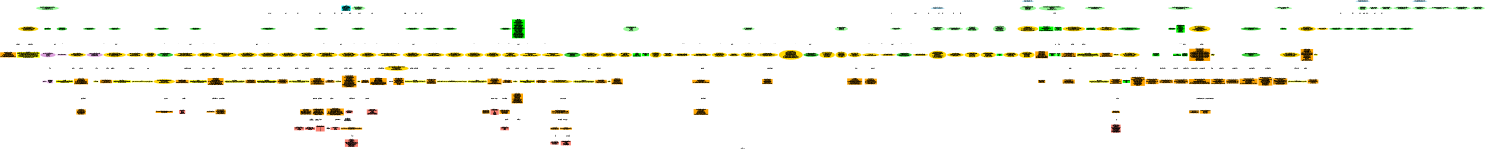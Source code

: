 // Copyright (c) 2019 Jeff Boody
//
// Permission is hereby granted, free of charge, to any person obtaining a
// copy of this software and associated documentation files (the "Software"),
// to deal in the Software without restriction, including without limitation
// the rights to use, copy, modify, merge, publish, distribute, sublicense,
// and/or sell copies of the Software, and to permit persons to whom the
// Software is furnished to do so, subject to the following conditions:
//
// The above copyright notice and this permission notice shall be included
// in all copies or substantial portions of the Software.
//
// THE SOFTWARE IS PROVIDED "AS IS", WITHOUT WARRANTY OF ANY KIND, EXPRESS OR
// IMPLIED, INCLUDING BUT NOT LIMITED TO THE WARRANTIES OF MERCHANTABILITY,
// FITNESS FOR A PARTICULAR PURPOSE AND NONINFRINGEMENT. IN NO EVENT SHALL THE
// AUTHORS OR COPYRIGHT HOLDERS BE LIABLE FOR ANY CLAIM, DAMAGES OR OTHER
// LIABILITY, WHETHER IN AN ACTION OF CONTRACT, TORT OR OTHERWISE, ARISING FROM,
// OUT OF OR IN CONNECTION WITH THE SOFTWARE OR THE USE OR OTHER DEALINGS IN
// THE SOFTWARE.

// sudo apt-get install graphviz
// xdot vkk.dot
digraph VULKAN_KIT
{
	label="Vulkan Kit";
	fontsize=20;
	size="10,1";
	ratio=fill;

	// handles
	VkPipelineLayout      [shape=box, fillcolor=yellow, style=filled, label="VkPipelineLayout\nA pipeline layout describes the complete set of uniform data that can be\naccessed by the pipeline. The pipeline layout consists of descriptor set layouts\nand push constant ranges (zero or more of each).\nA push constant is a uniform variable in a shader that can be used\njust like a member of a uniform block but is declared in the shader\nwith a push_constant modifier. Push constants are owned by Vulkan and\ncan be pushed into the pipeline directly from the command buffer\nrather than being backed by memory."];
	VkPipeline            [shape=box, fillcolor=yellow, style=filled, label="VkPipeline\nSee CH6"];
	VkDescriptorSetLayout [shape=box, fillcolor=yellow, style=filled, label="VkDescriptorSetLayout\nA descriptor set layout is defined by an array of zero or more descriptor\nbindings. Each individual binding represents a resource such as a\nuniform or sampler. The resource binding number corresponds to the same\nbinding number in the shader stages."];
	VkShaderModule        [shape=box, fillcolor=yellow, style=filled, label="VkShaderModule\nA shader module contains shader code defined in SPIR-V format."];
	VkCommandBuffer       [shape=box, fillcolor=yellow, style=filled, label="VkCommandBuffer\nCommand buffers are used to record commands that can subsequently be submitted to a device queue."];
	VkFramebuffer         [shape=box, fillcolor=yellow, style=filled, label="VkFramebuffer\nFramebuffers represent a collection of specific image attachments that\na render pass uses."];
	VkImageView           [shape=box, fillcolor=yellow, style=filled, label="VkImageView\nAn ImageView object represents a contiguous range of an image\nwith additional metadata to interpret the data."];
	VkDeviceMemory        [shape=box, fillcolor=yellow, style=filled, label="VkDeviceMemory\nA Vulkan device operates on data that must be stored in device memory\nwhich may be physically separate from CPU accessible memory"];
	VkImage               [shape=box, fillcolor=yellow, style=filled, label="VkImage\nImages represent multidimensional arrays of data\nwhich can be used for various purposes including\nattachments and textures."];
	VkInstance            [shape=box, fillcolor=yellow, style=filled, label="VkInstance\nAn instance is the top level handle to the Vulkan API which\nis used to enumerate physical devices attached and\nto create the window surface."];
	VkPhysicalDevice      [shape=box, fillcolor=yellow, style=filled, label="VkPhysicalDevice\nA physical device is a handle to the GPU that can be used to\nquery physical device properties, features and extensions\nand to create a logical device."];
	VkDevice              [shape=box, fillcolor=yellow, style=filled, label="VkDevice\nThe logical device for a particular physical device that\nrepresents a particular configuration of the physical device\nand queue(s) for submitting commands."];
	VkSurfaceKHR          [shape=box, fillcolor=yellow, style=filled, label="VkSurfaceKHR"];
	VkQueue               [shape=box, fillcolor=yellow, style=filled, label="VkQueue\nA queue is used to submit commands to its corresponding logical device."];
	VkPipelineCache       [shape=box, fillcolor=yellow, style=filled, label="VkPipelineCache\nA pipeline cache allows the result of the pipeline construction to be\nreused between pipelines and and between runs of the application.\ne.g. by storing compiled shaders in the pipeline cache data"];
	VkCommandPool         [shape=box, fillcolor=yellow, style=filled, label="VkCommandPool\nCommand pools are used to optimize allocations of command buffers.\nOperations involving command pools are NOT thread safe."];
	VkDescriptorPool      [shape=box, fillcolor=yellow, style=filled, label="VkDescriptorPool\nDescriptor pools are used to optimize allocations of descriptor sets.\nOperations involving descriptor pools are NOT thread safe."];
	VkFence               [shape=box, fillcolor=yellow, style=filled];
	VkSwapchainKHR        [shape=box, fillcolor=yellow, style=filled];
	VkRenderPass          [shape=box, fillcolor=yellow, style=filled, label="VkRenderPass\nA render pass describes how the collection of framebuffer attachments\nare used across the rendering subpasses."];
	VkSemaphore           [shape=box, fillcolor=yellow, style=filled];
	VkDescriptorSet       [shape=box, fillcolor=yellow, style=filled];
	VkBuffer              [shape=box, fillcolor=yellow, style=filled];
	VkSampler             [shape=box, fillcolor=yellow, style=filled];

	// SDL handles
	SDL_Window [shape=box, fillcolor=plum, style=filled];

	// enums
	VkImageAspectFlags    [shape=box, fillcolor=salmon, style=filled, label="VkImageAspectFlags\n(VK_IMAGE_ASPECT_*_BIT)\nCOLOR\nDEPTH\nSTENCIL"];
	VkImageLayout         [shape=box, fillcolor=salmon, style=filled, label="VkImageLayout\n(VK_IMAGE_LAYOUT_)\nUNDEFINED\nGENERAL\nCOLOR_ATTACHMENT\nDEPTH_STENCIL_ATTACHMENT_OPTIMAL\nDEPTH_STENCIL_READ_ONLY_OPTIMAL\nSHADER_READ_ONLY_OPTIMAL\nTRANSFER_SRC_OPTIMAL\nTRANSFER_DST_OPTIMAL\nPREINITIALIZED\nPRESENT_SRC_KHR"];
	VkMemoryPropertyFlags [shape=box, fillcolor=salmon, style=filled, label="VkMemoryPropertyFlags\n(VK_MEMORY_PROPERTY_*_BIT)\nDEVICE\nHOST_VISIBLE\nHOST_COHERENT\nHOST_CACHED\nLAZILY_ALLOCATED"];
	VkQueueFlags          [shape=box, fillcolor=salmon, style=filled, label="VkQueueFlags\n(VK_QUEUE_*_BIT)\nGRAPHICS\nCOMPUTE\nTRANSFER\nSPARSE_BINDING"];
	VkMemoryHeapFlagBits  [shape=box, fillcolor=salmon, style=filled, label="VkMemoryHeapFlagBits\n(VK_MEMORY_HEAP_*_BIT)\nDEVICE_LOCAL\nMULTI_INSTANCE"];
	VkDescriptorType      [shape=box, fillcolor=salmon, style=filled, label="VkDescriptorType\n(VK_DESCRIPTOR_TYPE_)\nSAMPLER\nSAMPLED_IMAGE\nCOMBINED_IMAGE_SAMPLER\nSTORAGE_IMAGE\nUNIFORM_TEXEL_BUFFER\nSTORAGE_TEXEL_BUFFER\nUNIFORM_BUFFER\nSTORAGE_BUFFER\nUNIFORM_BUFFER_DYNAMIC\nSTORAGE_BUFFER_DYNAMIC\nINPUT_ATTACHMENT"];
	VkPresentModeKHR      [shape=box, fillcolor=salmon, style=filled, label="VkPresentModeKHR\n(VK_PRESENT_MODE_*_KHR)\nIMMEDIATE\nMAILBOX\nFIFO\nFIFO_RELAXED\nSHARED_DEMAND_REFRESH\nSHARED_CONTINUOUS_REFRESH"];
	VkSharingMode         [shape=box, fillcolor=salmon, style=filled, label="VkSharingMode\n(VK_SHARING_MODE_)\nEXCLUSIVE\nCONCURRENT"];
	VkPipelineBindPoint   [shape=box, fillcolor=salmon, style=filled, label="VkPipelineBindPoint\n(VK_PIPELINE_BIND_POINT_*)\nGRAPHICS\nCOMPUTE"];
	VkAttachmentLoadOp    [shape=box, fillcolor=salmon, style=filled, label="VkAttachmentLoadOp\n(VK_ATTACHMENT_LOAD_OP_*)\nLOAD\nCLEAR\nDONT_CARE"];
	VkAttachmentStoreOp   [shape=box, fillcolor=salmon, style=filled, label="VkAttachmentStoreOp\n(VK_ATTACHMENT_STORE_OP_*)\nSTORE\nDONT_CARE"];
	VkSampleCountFlagBits [shape=box, fillcolor=salmon, style=filled, label="VkSampleCountFlagBits\n(VK_SAMPLE_COUNT_*_BIT)\n1\n2\n4\n8\n16\n32\n64"];
	VkImageViewType       [shape=box, fillcolor=salmon, style=filled, label="VkImageViewType\n(VK_IMAGE_VIEW_TYPE_*)\n1D\n2D\n3D\nCUBE\n1D_ARRAY\n2D_ARRAY\nCUBE_ARRAY"];

	// SDL enums
	SDL_WINDOW [shape=box, fillcolor=plum, style=filled, label="SDL_WINDOW_*\nFULLSCREEN\nRESIZABLE\nVULKAN\nSHOWN"];

	// vkk structures
	vkk_engine_t               [shape=box, fillcolor=green, style=filled, label="vkk_engine_t\nstruct android_app* app;\nSDL_Window* window;\nVkInstance instance;\nVkSurfaceKHR surface;\nVkPhysicalDevice physical_device;\nVkDevice device;\nuint32_t queue_family_index;\nVkQueue queue;\nVkPipelineCache pipeline_cache;\nVkCommandPool command_pool;\nuint32_t swapchain_frame;\nVkFormat swapchain_format;\nVkExtent2D swapchain_extent;\nVkColorSpaceKHR swapchain_color_space;\nuint32_t swapchain_image_count;\nVkSwapchainKHR swapchain;\nVkImage* swapchain_images;\nVkFence* swapchain_fences;\nVkRenderPass render_pass;\nint depth_transition;\nVkImage depth_image;\nVkDeviceMemory depth_memory;\nVkImageView depth_image_view;\nVkImageView* framebuffer_image_views;\nVkFramebuffer* framebuffers;\nVkCommandBuffer* command_buffers;\nuint32_t semaphore_index;\nVkSemaphore* semaphore_acquire;\nVkSemaphore* semaphore_submit;\ncc_map_t* shader_modules;"];
	vkk_buffer_t               [shape=box, fillcolor=green, style=filled, label="vkk_buffer_t\nint dynamic;\nsize_t size;\nVkBuffer* buffer;\nVkDeviceMemory* memory;"];
	vkk_sampler_t              [shape=box, fillcolor=green, style=filled, label="vkk_sampler_t\nVkSampler sampler;"];
	vkk_uniformSet_t           [shape=box, fillcolor=green, style=filled, label="vkk_uniformSet_t\nVkDescriptorSet* ds_array;\nvkk_uniformSetFactory_t* usf;"];
	vkk_uniformSetFactory_t    [shape=box, fillcolor=green, style=filled, label="vkk_uniformSetFactory_t\nint dynamic;\nuint32_t ds_available;\nVkDescriptorSetLayout ds_layout;\ncc_list_t* dp_list;\ncc_list_t* us_list;\nchar type_count[VKK_UNIFORM_TYPE_COUNT];"];
	vkk_pipelineLayout_t       [shape=box, fillcolor=green, style=filled, label="vkk_pipelineLayout_t\nVkPipelineLayout pl;"];
	vkk_graphicsPipeline_t     [shape=box, fillcolor=green, style=filled, label="vkk_graphicsPipeline_t\nVkPipeline pipeline;"];
	vkk_graphicsPipelineInfo_t [shape=box, fillcolor=green, style=filled, label="vkk_graphicsPipelineInfo_t\nvkk_pipelineLayout_t* pl;\nconst char* vs;\nconst char* fs;\nuint32_t vb_count;\nvkk_vertexBufferInfo_t* vbi;\nint primitive;\nint primitive_restart;\nint cull_back;\nint depth_test;\nint depth_write;\nint blend_mode;"];
	VKK_BUFFER_USAGE           [shape=box, fillcolor=green, style=filled, label="VKK_BUFFER_USAGE\nUNIFORM\nVERTEX\nCOUNT"];
	VKK_BLEND_MODE             [shape=box, fillcolor=green, style=filled, label="VKK_BLEND_MODE\nDISABLED\nONE_MINUS_SRC_ALPHA"];
	VKK_PRIMITIVE              [shape=box, fillcolor=green, style=filled, label="VKK_PRIMITIVE\nTRIANGLE_LIST\nTRIANGLE_STRIP\nTRIANGLE_FAN"];
	VKK_VERTEX_FORMAT          [shape=box, fillcolor=green, style=filled, label="VKK_VERTEX_FORMAT\nFLOAT\nINT\nSHORT"];
	VKK_INDEX_TYPE             [shape=box, fillcolor=green, style=filled, label="VKK_INDEX_TYPE\nUSHORT\nUINT"];
	VKK_STAGE                  [shape=box, fillcolor=green, style=filled, label="VKK_STAGE\nVS\nFS\nVSFS"];
	VKK_UNIFORM_TYPE           [shape=box, fillcolor=green, style=filled, label="VKK_UNIFORM_TYPE\nBUFFER\nSAMPLER\nCOUNT"];
	vkk_vertexBufferInfo_t     [shape=box, fillcolor=green, style=filled, label="vkk_vertexBufferInfo_t\nuint32_t location;\nuint32_t components;\nint format;"];
	vkk_uniformBinding_t       [shape=box, fillcolor=green, style=filled, label="vkk_uniformBinding_t\nuint32_t binding;\nint type;\nint stage;\nvkk_sampler_t* sampler;"];

	// my app structures
	my_app_t [shape=box, fillcolor=cyan, style=filled, label="my_app_t\nvkk_engine_t* engine;\nvkk_buffer_t* uniform_buffer;\nvkk_buffer_t* vertex_buffer;\nvkk_uniformSetFactory_t* usf;\nvkk_uniformSet_t* us;\nvkk_pipelineLayout_t* pl;\nvkk_graphicsPipeline_t* gp;\n"];

	// structures
	VkPipelineLayoutCreateInfo             [shape=box, fillcolor=orange, style=filled, label="VkPipelineLayoutCreateInfo\nVkStructureType sType;\nconst void* pNext;\nVkPipelineLayoutCreateFlags flags;\nuint32_t setLayoutCount;\nconst VkDescriptorSetLayout* pSetLayouts;\nuint32_t pushConstantRangeCount;\nconst VkPushConstantRange* pPushConstantRanges;"];
	VkPipelineDynamicStateCreateInfo       [shape=box, fillcolor=orange, style=filled, label="VkPipelineDynamicStateCreateInfo\nVkStructureType sType;\nconst void* pNext;\nVkPipelineDynamicStateCreateFlags flags;\nuint32_t dynamicStateCount;\nconst VkDynamicState* pDynamicStates;"];
	VkPipelineColorBlendStateCreateInfo    [shape=box, fillcolor=orange, style=filled, label="VkPipelineColorBlendStateCreateInfo\nVkStructureType sType;\nconst void* pNext;\nVkPipelineColorBlendStateCreateFlags flags;\nVkBool32 logicOpEnable;\nVkLogicOp logicOp;\nuint32_t attachmentCount;\nconst VkPipelineColorBlendAttachmentState* pAttachments;\nfloat blendConstants[4];"];
	VkPipelineDepthStencilStateCreateInfo  [shape=box, fillcolor=orange, style=filled, label="VkPipelineDepthStencilStateCreateInfo\nVkStructureType sType;\nconst void* pNext;\nVkPipelineDepthStencilStateCreateFlags flags;\nVkBool32 depthTestEnable;\nVkBool32 depthWriteEnable;\nVkCompareOp depthCompareOp;\nVkBool32 depthBoundsTestEnable;\nVkBool32 stencilTestEnable;\nVkStencilOpState front;\nVkStencilOpState back;\nfloat minDepthBounds;\nfloat maxDepthBounds;"];
	VkPipelineMultisampleStateCreateInfo   [shape=box, fillcolor=orange, style=filled, label="VkPipelineMultisampleStateCreateInfo\nVkStructureType sType;\nconst void* pNext;\nVkPipelineMultisampleStateCreateFlags flags;\nVkSampleCountFlagBits rasterizationSamples;\nVkBool32 sampleShadingEnable;\nfloat minSampleShading;\nconst VkSampleMask(uint32_t)* pSampleMask;\nVkBool32 alphaToCoverageEnable;\nVkBool32 alphaToOneEnable;"];
	VkPipelineRasterizationStateCreateInfo [shape=box, fillcolor=orange, style=filled, label="VkPipelineRasterizationStateCreateInfo\nVkStructureType sType;\nconst void* pNext;\nVkPipelineRasterizationStateCreateFlags flags;\nVkBool32 depthClampEnable;\nVkBool32 rasterizerDiscardEnable;\nVkPolygonMode polygonMode;\nVkCullModeFlags cullMode;\nVkFrontFace frontFace;\nVkBool32 depthBiasEnable;\nfloat depthBiasConstantFactor;\nfloat depthBiasClamp;\nfloat depthBiasSlopeFactor;\nfloat lineWidth;"];
	VkPipelineViewportStateCreateInfo      [shape=box, fillcolor=orange, style=filled, label="VkPipelineViewportStateCreateInfo\nVkStructureType sType;\nconst void* pNext;\nVkPipelineViewportStateCreateFlags flags;\nuint32_t viewportCount;\nconst VkViewport* pViewports;\nuint32_t scissorCount;\nconst VkRect2D* pScissors;"];
	VkPipelineTessellationStateCreateInfo  [shape=box, fillcolor=orange, style=filled, label="VkPipelineTessellationStateCreateInfo\nVkStructureType sType;\nconst void* pNext;\nVkPipelineTessellationStateCreateFlags flags;\nuint32_t patchControlPoints;"];
	VkPipelineInputAssemblyStateCreateInfo [shape=box, fillcolor=orange, style=filled, label="VkPipelineInputAssemblyStateCreateInfo\nVkStructureType sType;\nconst void* pNext;\nVkPipelineInputAssemblyStateCreateFlags flags;\nVkPrimitiveTopology topology;\nVkBool32 primitiveRestartEnable;"];
	VkPipelineVertexInputStateCreateInfo   [shape=box, fillcolor=orange, style=filled, label="VkPipelineVertexInputStateCreateInfo\nVkStructureType sType;\nconst void* pNext;\nVkPipelineVertexInputStateCreateFlags flags;\nuint32_t vertexBindingDescriptionCount;\nconst VkVertexInputBindingDescription* pVertexBindingDescriptions;\nuint32_t vertexAttributeDescriptionCount;\nconst VkVertexInputAttributeDescription* pVertexAttributeDescriptions;"];
	VkPipelineShaderStageCreateInfo        [shape=box, fillcolor=orange, style=filled, label="VkPipelineShaderStageCreateInfo\nVkStructureType sType;\nconst void* pNext;\nVkPipelineShaderStageCreateFlags flags;\nVkShaderStageFlagBits stage;\nVkShaderModule module;\nconst char* pName;\nconst VkSpecializationInfo* pSpecializationInfo;"];
	VkGraphicsPipelineCreateInfo           [shape=box, fillcolor=orange, style=filled, label="VkGraphicsPipelineCreateInfo\nVkStructureType sType;\nconst void* pNext;\nVkPipelineCreateFlags flags;\nuint32_t stageCount;\nconst VkPipelineShaderStageCreateInfo* pStages;\nconst VkPipelineVertexInputStateCreateInfo* pVertexInputState;\nconst VkPipelineInputAssemblyStateCreateInfo* pInputAssemblyState;\nconst VkPipelineTessellationStateCreateInfo* pTessellationState;\nconst VkPipelineViewportStateCreateInfo* pViewportState;\nconst VkPipelineRasterizationStateCreateInfo* pRasterizationState;\nconst VkPipelineMultisampleStateCreateInfo* pMultisampleState;\nconst VkPipelineDepthStencilStateCreateInfo* pDepthStencilState;\nconst VkPipelineColorBlendStateCreateInfo* pColorBlendState;\nconst VkPipelineDynamicStateCreateInfo* pDynamicState;\nVkPipelineLayout layout;\nVkRenderPass renderPass;\nuint32_t subpass;\nVkPipeline basePipelineHandle;\nint32_t basePipelineIndex;"];
	VkDescriptorSetLayoutBinding           [shape=box, fillcolor=orange, style=filled, label="VkDescriptorSetLayoutBinding\nuint32_t binding;\nVkDescriptorType descriptorType;\nuint32_t descriptorCount;\nVkShaderStageFlags stageFlags;\nconst VkSampler* pImmutableSamplers;"];
	VkDescriptorSetLayoutCreateInfo        [shape=box, fillcolor=orange, style=filled, label="VkDescriptorSetLayoutCreateInfo\nVkStructureType sType;\nconst void* pNext;\nVkDescriptorSetLayoutCreateFlags flags;\nuint32_t bindingCount;\nconst VkDescriptorSetLayoutBinding* pBindings;"];
	VkShaderModuleCreateInfo               [shape=box, fillcolor=orange, style=filled, label="VkShaderModuleCreateInfo\nVkStructureType sType;\nconst void* pNext;\nVkShaderModuleCreateFlags flags;\nsize_t codeSize;\nconst uint32_t* pCode;"];
	VkCommandBufferAllocateInfo            [shape=box, fillcolor=orange, style=filled, label="VkCommandBufferAllocateInfo\nsType\nVkStructureType sType;\nconst void* pNext;\nVkCommandPool commandPool;\nVkCommandBufferLevel level;\nuint32_t commandBufferCount;"];
	VkFramebufferCreateInfo                [shape=box, fillcolor=orange, style=filled, label="VkFramebufferCreateInfo\nsType\nVkStructureType sType;\nconst void* pNext;\nVkFramebufferCreateFlags flags;\nVkRenderPass renderPass;\nuint32_t attachmentCount;\nconst VkImageView* pAttachments;\nuint32_t width;\nuint32_t height;\nuint32_t layers;"];
	VkMemoryRequirements                   [shape=box, fillcolor=orange, style=filled, label="VkMemoryRequirements\nVkDeviceSize(uint64_t) size;\nVkDeviceSize(uint64_t) alignment;\nuint32_t memoryTypeBits;"];
	VkImageSubresourceRange                [shape=box, fillcolor=orange, style=filled, label="VkImageSubresourceRange\nVkImageAspectFlags aspectMask;\nuint32_t baseMipLevel;\nuint32_t levelCount;\nuint32_t baseArrayLayer;\nuint32_t layerCount;"];
	VkComponentMapping                     [shape=box, fillcolor=orange, style=filled, label="VkComponentMapping\nVkComponentSwizzle r;\nVkComponentSwizzle g;\nVkComponentSwizzle b;\nVkComponentSwizzle a;"];
	VkImageViewCreateInfo                  [shape=box, fillcolor=orange, style=filled, label="VkImageViewCreateInfo\nVkStructureType sType;\nconst void* pNext;\nVkImageViewCreateFlags flags;\nVkImage image;\nVkImageViewType viewType;\nVkFormat format;\nVkComponentMapping components;\nVkImageSubresourceRange subresourceRange;"];
	VkMemoryAllocateInfo                   [shape=box, fillcolor=orange, style=filled, label="VkMemoryAllocateInfo\nVkStructureType sType;\nconst void* pNext;\nVkDeviceSize(uint64_t) allocationSize;\nuint32_t memoryTypeIndex;"];
	VkImageCreateInfo                      [shape=box, fillcolor=orange, style=filled, label="VkImageCreateInfo\nVkStructureType sType;\nconst void* pNext;\nVkImageCreateFlags flags;\nVkImageType imageType;\nVkFormat format;\nVkExtent3D extent;\nuint32_t mipLevels;\nuint32_t arrayLayers;\nVkSampleCountFlagBits samples;\nVkImageTiling tiling;\nVkImageUsageFlags usage;\nVkSharingMode sharingMode;\nuint32_t queueFamilyIndexCount;\nconst uint32_t* pQueueFamilyIndices;\nVkImageLayout initialLayout;"];
	VkAttachmentReference                  [shape=box, fillcolor=orange, style=filled, label="VkAttachmentReference\nuint32_t attachment; (index into VkRenderPassCreateInfo.pAttachments)\nVkImageLayout layout;"];
	VkSubpassDependency                    [shape=box, fillcolor=orange, style=filled, label="VkSubpassDependency\nuint32_t srcSubpass;\nuint32_t dstSubpass;\nVkPipelineStageFlags srcStageMask;\nVkPipelineStageFlags dstStageMask;\nVkAccessFlags srcAccessMask;\nVkAccessFlags dstAccessMask;\nVkDependencyFlags dependencyFlags;"];
	VkSubpassDescription                   [shape=box, fillcolor=orange, style=filled, label="VkSubpassDescription\nVkSubpassDescriptionFlags flags;\nVkPipelineBindPoint pipelineBindPoint;\nuint32_t inputAttachmentCount;\nconst VkAttachmentReference* pInputAttachments;\nuint32_t colorAttachmentCount;\nconst VkAttachmentReference* pColorAttachments;\nconst VkAttachmentReference* pResolveAttachments;\nconst VkAttachmentReference* pDepthStencilAttachment;\nuint32_t preserveAttachmentCount;\nconst uint32_t* pPreserveAttachments;"];
	VkAttachmentDescription                [shape=box, fillcolor=orange, style=filled, label="VkAttachmentDescription\nVkAttachmentDescriptionFlags flags;\nVkFormat format;\nVkSampleCountFlagBits samples;\nVkAttachmentLoadOp loadOp;\nVkAttachmentStoreOp storeOp;\nVkAttachmentLoadOp stencilLoadOp;\nVkAttachmentStoreOp stencilStoreOp;\nVkImageLayout initialLayout;\nVkImageLayout finalLayout;"];
	VkRenderPassCreateInfo                 [shape=box, fillcolor=orange, style=filled, label="VkRenderPassCreateInfo\nVkStructureType sType;\nconst void* pNext;\nVkRenderPassCreateFlags flags;\nuint32_t attachmentCount;\nconst VkAttachmentDescription* pAttachments;\nuint32_t subpassCount;\nconst VkSubpassDescription* pSubpasses;\nuint32_t dependencyCount;\nconst VkSubpassDependency* pDependencies;"];
	VkSurfaceFormatKHR                     [shape=box, fillcolor=orange, style=filled, label="VkSurfaceFormatKHR\nVkFormat format;\nVkColorSpaceKHR colorSpace;"];
	VkSurfaceCapabilitiesKHR               [shape=box, fillcolor=orange, style=filled, label="VkSurfaceCapabilitiesKHR\nuint32_t minImageCount;\nuint32_t maxImageCount;\nVkExtent2D currentExtent;\nVkExtent2D minImageExtent;\nVkExtent2D maxImageExtent;\nuint32_t maxImageArrayLayers;\nVkSurfaceTransformFlagsKHR supportedTransforms;\nVkSurfaceTransformFlagBitsKHR currentTransform;\nVkCompositeAlphaFlagsKHR supportedCompositeAlpha;\nVkImageUsageFlags supportedUsageFlags;"];
	VkInstanceCreateInfo                   [shape=box, fillcolor=orange, style=filled, label="VkInstanceCreateInfo\nVkStructureType sType;\nconst void* pNext;\nVkInstanceCreateFlags flags;\nconst VkApplicationInfo* pApplicationInfo;\nuint32_t enabledLayerCount;\nconst char* const* ppEnabledLayerNames;\nuint32_t enabledExtensionCount;\nconst char* const* ppEnabledExtensionNames;"];
	VkApplicationInfo                      [shape=box, fillcolor=orange, style=filled, label="VkApplicationInfo\nVkStructureType sType;\nconst void* pNext;\nconst char* pApplicationName;\nuint32_t applicationVersion;\nconst char* pEngineName;\nuint32_t engineVersion;\nuint32_t apiVersion;"];
	VkPhysicalDeviceFeatures               [shape=box, fillcolor=orange, style=filled, label="VkPhysicalDeviceFeatures"];
	VkPhysicalDeviceMemoryProperties       [shape=box, fillcolor=orange, style=filled, label="VkPhysicalDeviceMemoryProperties\nuint32_t memoryTypeCount;\nVkMemoryType memoryTypes[VK_MAX_MEMORY_TYPES];\nuint32_t memoryHeapCount;\nVkMemoryHeap memoryHeaps[VK_MAX_MEMORY_HEAPS];"]
	VkMemoryType                           [shape=box, fillcolor=orange, style=filled, label="VkMemoryType\nVkMemoryPropertyFlags propertyFlags;\nuint32_t heapIndex;"];
	VkMemoryHeap                           [shape=box, fillcolor=orange, style=filled, label="VkMemoryHeap\nVkDeviceSize(uint64_t) size;\nVkMemoryHeapFlags flags;"];
	VkQueueFamilyProperties                [shape=box, fillcolor=orange, style=filled, label="VkQueueFamilyProperties\nVkQueueFlags queueFlags;\nuint32_t queueCount;\nuint32_t timestampValidBits;\nVkExtent3D minImageTransferGranularity;"];
	VkDeviceCreateInfo                     [shape=box, fillcolor=orange, style=filled, label="VkDeviceCreateInfo\nVkStructureType sType;\nconst void* pNext;\nVkDeviceCreateFlags flags;\nuint32_t queueCreateInfoCount;\nconst VkDeviceQueueCreateInfo* pQueueCreateInfos;\nuint32_t enabledLayerCount;\nconst char* const* ppEnabledLayerNames;\nuint32_t enabledExtensionCount;\nconst char* const* ppEnabledExtensionNames;\nconst VkPhysicalDeviceFeatures* pEnabledFeatures;"];
	VkDeviceQueueCreateInfo                [shape=box, fillcolor=orange, style=filled, label="VkDeviceQueueCreateInfo\nVkStructureType sType;\nconst void* pNext;\nVkDeviceQueueCreateFlags flags;\nuint32_t queueFamilyIndex;\nuint32_t queueCount;\nconst float* pQueuePriorities;"];
	VkExtensionProperties                  [shape=box, fillcolor=orange, style=filled, label="VkExtensionProperties\nchar extensionName[VK_MAX_EXTENSION_NAME_SIZE];\nuint32_t specVersion;"];
	VkAndroidSurfaceCreateInfoKHR          [shape=box, fillcolor=orange, style=filled, label="VkAndroidSurfaceCreateInfoKHR\nVkStructureType sType;\nconst void* pNext;\nVkAndroidSurfaceCreateFlagsKHR flags;\nstruct ANativeWindow* window;"];
	VkPipelineCacheCreateInfo              [shape=box, fillcolor=orange, style=filled, label="VkPipelineCacheCreateInfo\nVkStructureType sType;\nconst void* pNext;\nVkPipelineCacheCreateFlags flags;\nsize_t initialDataSize;\nconst void* pInitialData;"];
	VkCommandPoolCreateInfo                [shape=box, fillcolor=orange, style=filled, label="VkCommandPoolCreateInfo\nVkStructureType sType;\nconst void* pNext;\nVkCommandPoolCreateFlags flags;\nuint32_t queueFamilyIndex;"];
	VkDescriptorPoolCreateInfo             [shape=box, fillcolor=orange, style=filled, label="VkDescriptorPoolCreateInfo\nVkStructureType sType;\nconst void* pNext;\nVkDescriptorPoolCreateFlags flags;\nuint32_t maxSets;\nuint32_t poolSizeCount;\nconst VkDescriptorPoolSize* pPoolSizes;"];
	VkDescriptorPoolSize                   [shape=box, fillcolor=orange, style=filled, label="VkDescriptorPoolSize\nVkDescriptorType type;\nuint32_t descriptorCount;"];
	VkSwapchainCreateInfoKHR               [shape=box, fillcolor=orange, style=filled, label="VkSwapchainCreateInfoKHR\nVkStructureType sType;\nconst void* pNext;\nVkSwapchainCreateFlagsKHR flags;\nVkSurfaceKHR surface;\nuint32_t minImageCount;\nVkFormat imageFormat;\nVkColorSpaceKHR imageColorSpace;\nVkExtent2D imageExtent;\nuint32_t imageArrayLayers;\nVkImageUsageFlags imageUsage;\nVkSharingMode imageSharingMode;\nuint32_t queueFamilyIndexCount;\nconst uint32_t* pQueueFamilyIndices;\nVkSurfaceTransformFlagBitsKHR preTransform;\nVkCompositeAlphaFlagBitsKHR compositeAlpha;\nVkPresentModeKHR presentMode;\nVkBool32 clipped;\nVkSwapchainKHR oldSwapchain;"];
	VkFenceCreateInfo                      [shape=box, fillcolor=orange, style=filled, label="VkFenceCreateInfo\nVkStructureType sType;\nconst void* pNext;\nVkFenceCreateFlags flags;"];
	VkSemaphoreCreateInfo                  [shape=box, fillcolor=orange, style=filled, label="VkSemaphoreCreateInfo\nVkStructureType sType;\nconst void* pNext;\nVkSemaphoreCreateFlags flags;"];
	VkSamplerCreateInfo                    [shape=box, fillcolor=orange, style=filled, label="VkSamplerCreateInfo\nVkStructureType sType;\nconst void* pNext;\nVkSamplerCreateFlags flags;\nVkFilter magFilter;\nVkFilter minFilter;\nVkSamplerMipmapMode mipmapMode;\nVkSamplerAddressMode addressModeU;\nVkSamplerAddressMode addressModeV;\nVkSamplerAddressMode addressModeW;\nfloat mipLodBias;\nVkBool32 anisotropyEnable;\nfloat maxAnisotropy;\nVkBool32 compareEnable;\nVkCompareOp compareOp;\nfloat minLod;\nfloat maxLod;\nVkBorderColor borderColor;\nVkBool32 unnormalizedCoordinates;"];
	VkPresentInfoKHR                       [shape=box, fillcolor=orange, style=filled, label="VkPresentInfoKHR\nVkStructureType sType;\nconst void* pNext;\nuint32_t waitSemaphoreCount;\nconst VkSemaphore* pWaitSemaphores;\nuint32_t swapchainCount;\nconst VkSwapchainKHR* pSwapchains;\nconst uint32_t* pImageIndices;\nVkResult* pResults;"];
	VkSubmitInfo                           [shape=box, fillcolor=orange, style=filled, label=" VkSubmitInfo\nVkStructureType sType;\nconst void* pNext;\nuint32_t waitSemaphoreCount;\nconst VkSemaphore* pWaitSemaphores;\nconst VkPipelineStageFlags* pWaitDstStageMask;\nuint32_t commandBufferCount;\nconst VkCommandBuffer* pCommandBuffers;\nuint32_t signalSemaphoreCount;\nconst VkSemaphore* pSignalSemaphores;"];
	VkRenderPassBeginInfo                  [shape=box, fillcolor=orange, style=filled, label="VkRenderPassBeginInfo\nVkStructureType sType;\nconst void* pNext;\nVkRenderPass renderPass;\nVkFramebuffer framebuffer;\nVkRect2D renderArea;\nuint32_t clearValueCount;\nconst VkClearValue* pClearValues;"];
	VkCommandBufferBeginInfo               [shape=box, fillcolor=orange, style=filled, label="VkCommandBufferBeginInfo\nVkStructureType sType;\nconst void* pNext;\nVkCommandBufferUsageFlags flags;\nconst VkCommandBufferInheritanceInfo* pInheritanceInfo;"];
	VkCommandBufferInheritanceInfo         [shape=box, fillcolor=orange, style=filled, label="VkCommandBufferInheritanceInfo\nVkStructureType sType;\nconst void* pNext;\nVkRenderPass renderPass;\nuint32_t subpass;\nVkFramebuffer framebuffer;\nVkBool32 occlusionQueryEnable;\nVkQueryControlFlags queryFlags;\nVkQueryPipelineStatisticFlags pipelineStatistics;"];
	VkDescriptorSetAllocateInfo            [shape=box, fillcolor=orange, style=filled, label="VkDescriptorSetAllocateInfo\nVkStructureType sType;\nconst void* pNext;\nVkDescriptorPool descriptorPool;\nuint32_t uniformSetCount;\nconst VkDescriptorSetLayout* pSetLayouts;"];
	VkDescriptorBufferInfo                 [shape=box, fillcolor=orange, style=filled, label="VkDescriptorBufferInfo\nVkBuffer buffer;\nVkDeviceSize offset;\nVkDeviceSize range;"];
	VkWriteDescriptorSet                   [shape=box, fillcolor=orange, style=filled, label="VkWriteDescriptorSet\nVkStructureType sType;\nconst void* pNext;\nVkDescriptorSet dstSet;\nuint32_t dstBinding;\nuint32_t dstArrayElement;\nuint32_t descriptorCount;\nVkDescriptorType descriptorType;\nconst VkDescriptorImageInfo* pImageInfo;\nconst VkDescriptorBufferInfo* pBufferInfo;\nconst VkBufferView* pTexelBufferView;"];
	VkBufferCreateInfo                     [shape=box, fillcolor=orange, style=filled, label="VkBufferCreateInfo\nVkStructureType sType;\nconst void* pNext;\nVkBufferCreateFlags flags;\nVkDeviceSize size;\nVkBufferUsageFlags usage;\nVkSharingMode sharingMode;\nuint32_t queueFamilyIndexCount;\nconst uint32_t* pQueueFamilyIndices;"];
	VkVertexInputBindingDescription        [shape=box, fillcolor=orange, style=filled, label="VkVertexInputBindingDescription\nuint32_t binding;\nuint32_t stride;\nVkVertexInputRate inputRate;"];
	VkVertexInputAttributeDescription      [shape=box, fillcolor=orange, style=filled, label="VkVertexInputAttributeDescription\nuint32_t location;\nuint32_t binding;\nVkFormat format;\nuint32_t offset;"];

	// functions
	vkCreatePipelineLayout                    [fillcolor=gold, style=filled, label="VkResult vkCreatePipelineLayout(\nVkDevice device,\nconst VkPipelineLayoutCreateInfo* pCreateInfo,\nconst VkAllocationCallbacks* pAllocator,\nVkPipelineLayout* pPipelineLayout);"];
	vkCreateGraphicsPipelines                 [fillcolor=gold, style=filled, label="VkResult vkCreateGraphicsPipelines(\nVkDevice device,\nVkPipelineCache pipelineCache,\nuint32_t createInfoCount,\nconst VkGraphicsPipelineCreateInfo* pCreateInfos,\nconst VkAllocationCallbacks* pAllocator,\nVkPipeline* pPipelines);"];
	vkCreateDescriptorSetLayout               [fillcolor=gold, style=filled, label="VkResult vkCreateDescriptorSetLayout(\nVkDevice device,\nconst VkDescriptorSetLayoutCreateInfo* pCreateInfo,\nconst VkAllocationCallbacks* pAllocator,\nVkDescriptorSetLayout* pSetLayout);"];
	vkCreateShaderModule                      [fillcolor=gold, style=filled, label="VkResult vkCreateShaderModule(\nVkDevice device,\nconst VkShaderModuleCreateInfo* pCreateInfo,\nconst VkAllocationCallbacks* pAllocator;\nVkShaderModule* pShaderModule);"];
	vkAllocateCommandBuffers                  [fillcolor=gold, style=filled, label="VkResult vkAllocateCommandBuffers(\nVkDevice device,\nconst VkCommandBufferAllocateInfo* pAllocateInfo,\nVkCommandBuffer* pCommandBuffers);"];
	vkCreateFramebuffer                       [fillcolor=gold, style=filled, label="VkResult vkCreateFramebuffer(\nVkDevice device,\nconst VkFramebufferCreateInfo* pCreateInfo,\nconst VkAllocationCallbacks* pAllocator,\nVkFramebuffer* pFramebuffer);"];
	vkGetImageMemoryRequirements              [fillcolor=gold, style=filled, label="void vkGetImageMemoryRequirements(\nVkDevice device,\nVkImage image,\nVkMemoryRequirements* pMemoryRequirements);"];
	vkBindImageMemory                         [fillcolor=gold, style=filled, label="VkResult vkBindImageMemory(\nVkDevice device,\nVkImage image,\nVkDeviceMemory memory,\nVkDeviceSize(uint64_t) memoryOffset);"];
	vkCreateImageView                         [fillcolor=gold, style=filled, label="VkResult vkCreateImageView(\nVkDevice device,\nconst VkImageViewCreateInfo* pCreateInfo,\nconst VkAllocationCallbacks* pAllocator,\nVkImageView* pView);"];
	vkAllocateMemory                          [fillcolor=gold, style=filled, label="VkResult vkAllocateMemory(\nVkDevice device,\nconst VkMemoryAllocateInfo* pAllocateInfo,\nconst VkAllocationCallbacks* pAllocator,\nVkDeviceMemory* pMemory);"];
	vkGetPhysicalDeviceSurfaceCapabilitiesKHR [fillcolor=gold, style=filled, label="VkResult vkGetPhysicalDeviceSurfaceCapabilitiesKHR(\nVkPhysicalDevice physicalDevice,\nVkSurfaceKHR surface,\nVkSurfaceCapabilitiesKHR* pSurfaceCapabilities);"];
	vkGetSwapchainImagesKHR                   [fillcolor=gold, style=filled, label="VkResult vkGetSwapchainImagesKHR(\nVkDevice device,\nVkSwapchainKHR swapchain,\nuint32_t* pSwapchainImageCount,\nVkImage* pSwapchainImages);"];
	vkGetPhysicalDeviceSurfaceFormatsKHR      [fillcolor=gold, style=filled, label="VkResult vkGetPhysicalDeviceSurfaceFormatsKHR(\nVkPhysicalDevice physicalDevice,\nVkSurfaceKHR surface,\nuint32_t* pSurfaceFormatCount,\nVkSurfaceFormatKHR* pSurfaceFormats);"];
	vkCreateInstance                          [fillcolor=gold, style=filled, label="VkResult vkCreateInstance(\nconst VkInstanceCreateInfo* pCreateInfo,\nconst VkAllocationCallbacks* pAllocator,\nVkInstance* pInstance);"];
	vkEnumeratePhysicalDevices                [fillcolor=gold, style=filled, label="VkResult vkEnumeratePhysicalDevices(\nVkInstance instance,\nuint32_t* pPhysicalDeviceCount,\nVkPhysicalDevice* pPhysicalDevices);"];
	vkGetPhysicalDeviceMemoryProperties       [fillcolor=gold, style=filled, label="void vkGetPhysicalDeviceMemoryProperties(\nVkPhysicalDevice physicalDevice,\nVkPhysicalDeviceMemoryProperties* pMemoryProperties);"];
	vkGetPhysicalDeviceQueueFamilyProperties  [fillcolor=gold, style=filled, label="void vkGetPhysicalDeviceQueueFamilyProperties(\nVkPhysicalDevice physicalDevice,\nuint32_t* pQueueFamilyPropertyCount,\nVkQueueFamilyProperties* pQueueFamilyProperties);"];
	vkCreateDevice                            [fillcolor=gold, style=filled, label="VkResult vkCreateDevice(\nVkPhysicalDevice physicalDevice,\nconst VkDeviceCreateInfo* pCreateInfo,\nconst VkAllocationCallbacks* pAllocator,\nVkDevice* pDevice);"];
	vkEnumerateDeviceExtensionProperties      [fillcolor=gold, style=filled, label="VkResult vkEnumerateDeviceExtensionProperties(\nVkPhysicalDevice physicalDevice,\nconst char* pLayerName,\nuint32_t* pPropertyCount,\nVkExtensionProperties* pProperties);"];
	vkDeviceWaitIdle                          [fillcolor=gold, style=filled, label="VkResult vkDeviceWaitIdle(\nVkDevice device);"];
	vkCreateAndroidSurfaceKHR                 [fillcolor=gold, style=filled, label="VkResult vkCreateAndroidSurfaceKHR(\nVkInstance instance,\nconst VkAndroidSurfaceCreateInfoKHR* pCreateInfo,\nconst VkAllocationCallbacks* pAllocator,\nVkSurfaceKHR* pSurface);"];
	vkGetPhysicalDeviceSurfaceSupportKHR      [fillcolor=gold, style=filled, label="VkResult vkGetPhysicalDeviceSurfaceSupportKHR(\nVkPhysicalDevice physicalDevice,\nuint32_t queueFamilyIndex,\nVkSurfaceKHR surface,\nVkBool32* pSupported);"];
	vkGetDeviceQueue                          [fillcolor=gold, style=filled, label="void vkGetDeviceQueue(\nVkDevice device,\nuint32_t queueFamilyIndex,\nuint32_t queueIndex,\nVkQueue* pQueue);"]
	vkCreatePipelineCache                     [fillcolor=gold, style=filled, label="VkResult vkCreatePipelineCache(\nVkDevice device,\nconst VkPipelineCacheCreateInfo* pCreateInfo,\nconst VkAllocationCallbacks* pAllocator,\nVkPipelineCache* pPipelineCache);"];
	vkCreateCommandPool                       [fillcolor=gold, style=filled, label="VkResult vkCreateCommandPool(\nVkDevice device,\nconst VkCommandPoolCreateInfo* pCreateInfo,\nconst VkAllocationCallbacks* pAllocator,\nVkCommandPool* pCommandPool);"];
	vkCreateDescriptorPool                    [fillcolor=gold, style=filled, label="VkResult vkCreateDescriptorPool(\nVkDevice device,\nconst VkDescriptorPoolCreateInfo* pCreateInfo,\nconst VkAllocationCallbacks* pAllocator,\nVkDescriptorPool* pDescriptorPool);"];
	vkCreateSwapchainKHR                      [fillcolor=gold, style=filled, label="VkResult vkCreateSwapchainKHR(\nVkDevice device,\nconst VkSwapchainCreateInfoKHR* pCreateInfo,\nconst VkAllocationCallbacks* pAllocator,\nVkSwapchainKHR* pSwapchain);"];
	vkGetPhysicalDeviceSurfacePresentModesKHR [fillcolor=gold, style=filled, label="VkResult vkGetPhysicalDeviceSurfacePresentModesKHR(\nVkPhysicalDevice physicalDevice,\nVkSurfaceKHR surface,\nuint32_t* pPresentModeCount,\nVkPresentModeKHR* pPresentModes);"];
	vkCreateFence                             [fillcolor=gold, style=filled, label="VkResult vkCreateFence(\nVkDevice device,\nconst VkFenceCreateInfo* pCreateInfo,\nconst VkAllocationCallbacks* pAllocator,\nVkFence* pFence);"];
	vkCreateImage                             [fillcolor=gold, style=filled, label="VkResult vkCreateImage(\nVkDevice device,\nconst VkImageCreateInfo* pCreateInfo,\nconst VkAllocationCallbacks* pAllocator,\nVkImage* pImage);"];
	vkCreateSemaphore                         [fillcolor=gold, style=filled, label="VkResult vkCreateSemaphore(\nVkDevice device,\nconst VkSemaphoreCreateInfo* pCreateInfo,\nconst VkAllocationCallbacks* pAllocator,\nVkSemaphore* pSemaphore);"];
	vkCreateRenderPass                        [fillcolor=gold, style=filled, label="VkResult vkCreateRenderPass(\nVkDevice device,\nconst VkRenderPassCreateInfo* pCreateInfo,\nconst VkAllocationCallbacks* pAllocator,\nVkRenderPass* pRenderPass);"];
	vkCreateSampler                           [fillcolor=gold, style=filled, label="VkResult vkCreateSampler(\nVkDevice device,\nconst VkSamplerCreateInfo* pCreateInfo,\nconst VkAllocationCallbacks* pAllocator,\nVkSampler* pSampler);"];
	vkCmdBindPipeline                         [fillcolor=gold, style=filled, label="void vkCmdBindPipeline(\nVkCommandBuffer commandBuffer,\nVkPipelineBindPoint pipelineBindPoint,\nVkPipeline pipeline);"];
	vkCmdBindDescriptorSets                   [fillcolor=gold, style=filled, label="void vkCmdBindDescriptorSets(\nVkCommandBuffer commandBuffer,\nVkPipelineBindPoint pipelineBindPoint,\nVkPipelineLayout layout,\nuint32_t firstSet,\nuint32_t descriptorCount,\nconst VkDescriptorSet* pDescriptorSets,\nuint32_t dynamicOffsetCount,\nconst uint32_t* pDynamicOffsets);"];
	vkCmdBindVertexBuffers                    [fillcolor=gold, style=filled, label="void vkCmdBindVertexBuffers(\nVkCommandBuffer commandBuffer,\nuint32_t firstBinding,\nuint32_t bindingCount,\nconst VkBuffer* pBuffers,\nconst VkDeviceSize* pOffsets);"];
	vkCmdBindIndexBuffer                      [fillcolor=gold, style=filled, label="void vkCmdBindIndexBuffer(\nVkCommandBuffer commandBuffer,\nVkBuffer buffer,\nVkDeviceSize offset,\nVkIndexType indexType);"];
	vkCmdDraw                                 [fillcolor=gold, style=filled, label="void vkCmdDraw(\nVkCommandBuffer commandBuffer,\nuint32_t vertexCount,\nuint32_t instanceCount,\nuint32_t firstVertex,\nuint32_t firstInstance);"];
	vkCmdDrawIndexed                          [fillcolor=gold, style=filled, label="void vkCmdDrawIndexed(\nVkCommandBuffer commandBuffer,\nuint32_t indexCount,\nuint32_t instanceCount,\nuint32_t firstIndex,\nint32_t vertexOffset,\nuint32_t firstInstance);"];
	vkAcquireNextImageKHR                     [fillcolor=gold, style=filled, label="VkResult vkAcquireNextImageKHR(\nVkDevice device,\nVkSwapchainKHR swapchain,\nuint64_t timeout,\nVkSemaphore semaphore,\nVkFence fence,\nuint32_t* pImageIndex);"];
	vkWaitForFences                           [fillcolor=gold, style=filled, label="VkResult vkWaitForFences(\nVkDevice device,\nuint32_t fenceCount,\nconst VkFence* pFences,\nVkBool32 waitAll,\nuint64_t timeout);"];
	vkResetFences                             [fillcolor=gold, style=filled, label="VkResult vkResetFences(\nVkDevice device,\nuint32_t fenceCount,\nconst VkFence* pFences);"];
	vkResetCommandBuffer                      [fillcolor=gold, style=filled, label="VkResult vkResetCommandBuffer(\nVkCommandBuffer commandBuffer,\nVkCommandBufferResetFlags flags);"];
	vkBeginCommandBuffer                      [fillcolor=gold, style=filled, label="VkResult vkBeginCommandBuffer(\nVkCommandBuffer commandBuffer,\nconst VkCommandBufferBeginInfo* pBeginInfo);"];
	vkCmdSetViewport                          [fillcolor=gold, style=filled, label="void vkCmdSetViewport(\nVkCommandBuffer commandBuffer,\nuint32_t firstViewport,\nuint32_t viewportCount,\nconst VkViewport* pViewports);"];
	vkCmdSetScissor                           [fillcolor=gold, style=filled, label="void vkCmdSetScissor(\nVkCommandBuffer commandBuffer,\nuint32_t firstScissor,\nuint32_t scissorCount,\nconst VkRect2D* pScissors);"];
	vkCmdBeginRenderPass                      [fillcolor=gold, style=filled, label="void vkCmdBeginRenderPass(\nVkCommandBuffer commandBuffer,\nconst VkRenderPassBeginInfo* pRenderPassBegin,\nVkSubpassContents contents);"];
	vkEndCommandBuffer                        [fillcolor=gold, style=filled, label="VkResult vkEndCommandBuffer(\nVkCommandBuffer commandBuffer);"];
	vkQueueSubmit                             [fillcolor=gold, style=filled, label="VkResult vkQueueSubmit(\nVkQueue queue,\nuint32_t submitCount,\nconst VkSubmitInfo* pSubmits,\nVkFence fence);"];
	vkQueuePresentKHR                         [fillcolor=gold, style=filled, label="VkResult vkQueuePresentKHR(\nVkQueue queue,\nconst VkPresentInfoKHR* pPresentInfo);"];
	vkCmdPipelineBarrier                      [fillcolor=gold, style=filled, label="void vkCmdPipelineBarrier(\nVkCommandBuffer commandBuffer,\nVkPipelineStageFlags srcStageMask,\nVkPipelineStageFlags dstStageMask,\nVkDependencyFlags dependencyFlags,\nuint32_t memoryBarrierCount,\nconst VkMemoryBarrier* pMemoryBarriers,\nuint32_t bufferMemoryBarrierCount,\nconst VkBufferMemoryBarrier* pBufferMemoryBarriers,\nuint32_t imageMemoryBarrierCount,\nconst VkImageMemoryBarrier* pImageMemoryBarriers);"];
	vkMapMemory                               [fillcolor=gold, style=filled, label="VkResult vkMapMemory(\nVkDevice device,\nVkDeviceMemory memory,\nVkDeviceSize offset,\nVkDeviceSize size,\nVkMemoryMapFlags flags,\nvoid** ppData);"];
	vkUnmapMemory                             [fillcolor=gold, style=filled, label="void vkUnmapMemory(\nVkDevice device,\nVkDeviceMemory memory);"];
	vkAllocateDescriptorSets                  [fillcolor=gold, style=filled, label="VkResult vkAllocateDescriptorSets(\nVkDevice device,\nconst VkDescriptorSetAllocateInfo* pAllocateInfo,\nVkDescriptorSet* pDescriptorSets);"];
	vkUpdateDescriptorSets                    [fillcolor=gold, style=filled, label="void vkUpdateDescriptorSets(\nVkDevice device,\nuint32_t descriptorWriteCount,\nconst VkWriteDescriptorSet* pDescriptorWrites,\nuint32_t descriptorCopyCount,\nconst VkCopyDescriptorSet* pDescriptorCopies);"];
	vkCreateBuffer                            [fillcolor=gold, style=filled, label="VkResult vkCreateBuffer(\nVkDevice device,\nconst VkBufferCreateInfo* pCreateInfo,\nconst VkAllocationCallbacks* pAllocator,\nVkBuffer* pBuffer);"];
	vkBindBufferMemory                        [fillcolor=gold, style=filled, label="VkResult vkBindBufferMemory(\nVkDevice device,\nVkBuffer buffer,\nVkDeviceMemory memory,\nVkDeviceSize memoryOffset);"];
	vkGetBufferMemoryRequirements             [fillcolor=gold, style=filled, label="void vkGetBufferMemoryRequirements(\nVkDevice device,\nVkBuffer buffer,\nVkMemoryRequirements* pMemoryRequirements);"];
	vkCmdEndRenderPass                        [fillcolor=gold, style=filled, label="void vkCmdEndRenderPass(\nVkCommandBuffer commandBuffer);"];

	// my app functions
	my_app_new    [fillcolor=skyblue, style=filled, label="my_app_t* my_app_new(void);"];
	my_app_delete [fillcolor=skyblue, style=filled, label="void my_app_delete(my_app_t** _self);"];
	my_app_resize [fillcolor=skyblue, style=filled, label="void my_app_resize(my_app_t* self);"];
	my_app_draw   [fillcolor=skyblue, style=filled, label="void my_app_draw(my_app_t* self);"];

	// vkk functions
	vkk_engine_new                     [fillcolor=palegreen, style=filled, label="vkk_engine_t* vkk_engine_new(\nvoid* app,\nconst char* app_name,\nuint32_t app_version);"];
	vkk_engine_resize                  [fillcolor=palegreen, style=filled, label="int vkk_engine_resize(\nvkk_engine_t* self,\nuint32_t* _width,\nuint32_t* _height);"];
	vkk_engine_initSDL                 [fillcolor=limegreen, style=filled, label="int vkk_engine_initSDL(\nvkk_engine_t* self,\nconst char* app_name);"];
	vkk_engine_newInstance             [fillcolor=limegreen, style=filled, label="int vkk_engine_newInstance(\nvkk_engine_t* self);"];
	vkk_engine_newSurface              [fillcolor=limegreen, style=filled, label="int vkk_engine_newSurface(\nvkk_engine_t* self);"];
	vkk_engine_getPhysicalDevice       [fillcolor=limegreen, style=filled, label="int vkk_engine_getPhysicalDevice(\nvkk_engine_t* self);"];
	vkk_engine_newDevice               [fillcolor=limegreen, style=filled, label="int vkk_engine_newDevice(\nvkk_engine_t* self);"];
	vkk_engine_newCacheAndPools        [fillcolor=limegreen, style=filled, label="int vkk_engine_newCacheAndPools(\nvkk_engine_t* self);"];
	vkk_engine_newRenderpass           [fillcolor=limegreen, style=filled, label="int vkk_engine_newRenderpass(\nvkk_engine_t* self);"];
	vkk_engine_newSwapchain            [fillcolor=limegreen, style=filled, label="int vkk_engine_newSwapchain(\nvkk_engine_t* self);"];
	vkk_engine_newDepth                [fillcolor=limegreen, style=filled, label="int vkk_engine_newDepth(\nvkk_engine_t* self);"];
	vkk_engine_newFramebuffer          [fillcolor=limegreen, style=filled, label="int vkk_engine_newFramebuffer(\nvkk_engine_t* self);"];
	vkk_engine_newSwapchain2           [fillcolor=limegreen, style=filled, label="int vkk_engine_newSwapchain(\nvkk_engine_t* self);"];
	vkk_engine_newDepth2               [fillcolor=limegreen, style=filled, label="int vkk_engine_newDepth(\nvkk_engine_t* self);"];
	vkk_engine_newFramebuffer2         [fillcolor=limegreen, style=filled, label="int vkk_engine_newFramebuffer(\nvkk_engine_t* self);"];
	vkk_engine_newCommandBuffers       [fillcolor=limegreen, style=filled, label="int vkk_engine_newCommandBuffers(\nvkk_engine_t* self);"];
	vkk_engine_newSemaphores           [fillcolor=limegreen, style=filled, label="int vkk_engine_newSemaphores(\nvkk_engine_t* self);"];
	vkk_engine_deleteSwapchain         [fillcolor=limegreen, style=filled, label="int vkk_engine_deleteSwapchain(\nvkk_engine_t* self);"];
	vkk_engine_deleteDepth             [fillcolor=limegreen, style=filled, label="int vkk_engine_deleteDepth(\nvkk_engine_t* self);"];
	vkk_engine_deleteFramebuffer       [fillcolor=limegreen, style=filled, label="int vkk_engine_deleteFramebuffer(\nvkk_engine_t* self);"];
	vkk_engine_delete                  [fillcolor=palegreen, style=filled, label="void vkk_engine_delete(\nvkk_engine_t** _self);"];
	vkk_engine_getMemoryTypeIndex      [fillcolor=limegreen, style=filled, label="int vkk_engine_getMemoryTypeIndex(\nvkk_engine_t* self,\nuint32_t mt_bits,\nVkFlags mp_flags,\nuint32_t* mt_index);"];
	vkk_engine_hasDeviceExtensions     [fillcolor=limegreen, style=filled, label="int vkk_engine_hasDeviceExtensions(\nvkk_engine_t* self,\nuint32_t count,\nconst char** names);"];
	vkk_engine_importShaderModule      [fillcolor=limegreen, style=filled, label="uint32_t* vkk_engine_importShaderModule(\nvkk_engine_t* self,\nconst char* fname,\nsize_t* size);"];
	vkk_engine_beginFrame              [fillcolor=palegreen, style=filled, label="int vkk_engine_beginFrame(\nvkk_engine_t* self\ncc_vec4f_t* clear_color);"];
	vkk_engine_endFrame                [fillcolor=palegreen, style=filled, label="void vkk_engine_endFrame(\nvkk_engine_t* self);"];
	vkk_engine_beginSemaphore          [fillcolor=limegreen, style=filled, label="void vkk_engine_beginSemaphore(\nvkk_engine_t* self,\nVkSemaphore* semaphore_acquire,\nVkSemaphore* semaphore_submit);"];
	vkk_engine_endSemaphore            [fillcolor=limegreen, style=filled, label="void vkk_engine_endSemaphore(\nvkk_engine_t* self,\nVkSemaphore* semaphore_acquire,\nVkSemaphore* semaphore_submit);"];
	vkk_engine_getShaderModule         [fillcolor=limegreen, style=filled, label="VkShaderModule vkk_engine_getShaderModule(\nvkk_engine_t* self,\nconst char* fname);"];
	vkk_engine_newBuffer               [fillcolor=palegreen, style=filled, label="vkk_buffer_t* vkk_engine_newBuffer(\nvkk_engine_t* self,\nint dynamic,\nint usage,\nsize_t size,\nconst void* buf);"];
	vkk_engine_deleteBuffer            [fillcolor=palegreen, style=filled, label="void vkk_engine_deleteBuffer(\nvkk_engine_t* self,\nvkk_buffer_t** _buffer);"];
	vkk_engine_updateBuffer            [fillcolor=palegreen, style=filled, label="void vkk_engine_updateBuffer(\nvkk_engine_t* self,\nvkk_buffer_t* buffer,\nconst void* buf);"];
	vkk_engine_attachUniformBuffer     [fillcolor=palegreen, style=filled, label="void vkk_engine_attachUniformBuffer(\nvkk_engine_t* self,\nvkk_uniformSet_t* us,\nvkk_buffer_t* buffer,\nuint32_t binding);"];
	vkk_engine_bindUniformSet          [fillcolor=palegreen, style=filled, label="void vkk_engine_bindUniformSet(\nvkk_engine_t* self,\nvkk_pipelineLayout_t* pl,\nvkk_uniformSet_t* us);"];
	vkk_engine_newUniformSetFactory    [fillcolor=palegreen, style=filled, label="vkk_uniformSetFactory_t* vkk_engine_newUniformSetFactory(\nvkk_engine_t* self,\nint dynamic,\nuint32_t count,\nvkk_uniformBinding_t* ub_array);"];
	vkk_engine_deleteUniformSetFactory [fillcolor=palegreen, style=filled, label="void vkk_engine_deleteUniformSetFactory(\nvkk_engine_t* self,\nvkk_uniformSetFactory_t** _usf);"];
	vkk_engine_newUniformSet           [fillcolor=palegreen, style=filled, label="vkk_uniformSet_t* vkk_engine_newUniformSet(\nvkk_engine_t* self,\nvkk_uniformSetFactory_t* usf);"];
	vkk_engine_deleteUniformSet        [fillcolor=palegreen, style=filled, label="void vkk_engine_deleteUniformSet(\nvkk_engine_t* self,\nvkk_uniformSet_t** _us);"];
	vkk_engine_newPipelineLayout       [fillcolor=palegreen, style=filled, label="vkk_pipelineLayout_t* vkk_engine_newPipelineLayout(\nvkk_engine_t* self,\nuint32_t usf_count,\nvkk_uniformSetFactory_t** usf_array);"];
	vkk_engine_deletePipelineLayout    [fillcolor=palegreen, style=filled, label="void vkk_engine_deletePipelineLayout(vkk_engine_t* self,\nvkk_pipelineLayout_t** _pl);"];
	vkk_engine_newGraphicsPipeline     [fillcolor=palegreen, style=filled, label="vkk_graphicsPipeline_t* vkk_engine_newGraphicsPipeline(\nvkk_engine_t* self,\nvkk_graphicsPipelineInfo_t* gpi);"];
	vkk_engine_deleteGraphicsPipeline  [fillcolor=palegreen, style=filled, label="void vkk_engine_deleteGraphicsPipeline(\nvkk_engine_t* self,\nvkk_graphicsPipeline_t** _gp);"];
	vkk_engine_bindGraphicsPipeline    [fillcolor=palegreen, style=filled, label="void vkk_engine_bindGraphicsPipeline(\nvkk_engine_t* self\nvkk_graphicsPipeline_t* gp);"];
	vkk_engine_draw                    [fillcolor=palegreen, style=filled, label="void vkk_engine_draw(\nvkk_engine_t* self,\nuint32_t vertex_count,\nuint32_t vertex_buffer_count,\nvkk_buffer_t** vertex_buffers);"];
	vkk_engine_drawIndexed             [fillcolor=palegreen, style=filled, label="void vkk_engine_drawIndexed(\nvkk_engine_t* self,\nuint32_t vertex_count,\nuint32_t vertex_buffer_count,\nint index_type,\nvkk_buffer_t* index_buffer,\nvkk_buffer_t** vertex_buffers);"];
	vkk_engine_newDescriptorSetPool    [fillcolor=limegreen, style=filled, label="VkDescriptorPool vkk_engine_newDescriptorSetPool(\nvkk_engine_t* self,\nvkk_uniformSetFactory_t* usf);"];
	vkk_engine_newSampler              [fillcolor=palegreen, style=filled, label="vkk_sampler_t* vkk_engine_newSampler(\nvkk_engine_t* self);"];
	vkk_engine_deleteSampler           [fillcolor=palegreen, style=filled, label="void vkk_engine_deleteSampler(\nvkk_engine_t* self,\nvkk_sampler_t** _sampler);"];

	// SDL functions
	SDL_Init                 [fillcolor=plum, style=filled, label="SDL_Init(SDL_INIT_VIDEO);"];
	SDL_CreateWindow         [fillcolor=plum, style=filled, label="SDL_Window* SDL_CreateWindow(\nconst char* title,\nint x, int y,\nint w, int h,\nUint32 flags);"];
	SDL_Vulkan_CreateSurface [fillcolor=plum, style=filled, label="SDL_bool SDL_Vulkan_CreateSurface(\nSDL_Window* window,\nVkInstance instance,\nVkSurfaceKHR* surface);"];

	// parameters
	vkCreateShaderModule                        -> VkShaderModuleCreateInfo                  [label="pCreateInfo"];
	vkCreateRenderPass                          -> VkRenderPass                              [label="pRenderPass"];
	vkCreateRenderPass                          -> VkRenderPassCreateInfo                    [label="pCreateInfo"];
	vkCreateInstance                            -> VkInstance                                [label="pInstance"];
	vkCreateInstance                            -> VkInstanceCreateInfo                      [label="pCreateInfo"];
	VkInstanceCreateInfo                        -> VkApplicationInfo                         [label="pApplicationInfo"];
	vkEnumeratePhysicalDevices                  -> VkPhysicalDevice                          [label="pPhysicalDevices"];
	vkGetPhysicalDeviceMemoryProperties         -> VkPhysicalDeviceMemoryProperties          [label="pMemoryProperties"];
	VkPhysicalDeviceMemoryProperties            -> VkMemoryType                              [label="memoryTypes"];
	VkMemoryType                                -> VkMemoryPropertyFlags                     [label="propertyFlags"];
	VkPhysicalDeviceMemoryProperties            -> VkMemoryHeap                              [label="memoryHeaps"];
	vkGetPhysicalDeviceQueueFamilyProperties    -> VkQueueFamilyProperties                   [label="pQueueFamilyProperties"];
	VkQueueFamilyProperties                     -> VkQueueFlags                              [label="queueFlags"];
	vkCreateDevice                              -> VkDeviceCreateInfo                        [label="pCreateInfo"];
	vkCreateDevice                              -> VkDevice                                  [label="pDevice"];
	VkDeviceCreateInfo                          -> VkDeviceQueueCreateInfo                   [label="pQueueCreateInfos"];
	vkEnumerateDeviceExtensionProperties        -> VkExtensionProperties                     [label="pProperties"];
	VkMemoryHeap                                -> VkMemoryHeapFlagBits                      [label="flags"];
	VkDeviceCreateInfo                          -> VkPhysicalDeviceFeatures                  [label="pEnabledFeatures"];
	vkCreatePipelineCache                       -> VkPipelineCacheCreateInfo                 [label="pCreateInfo"];
	vkCreatePipelineCache                       -> VkPipelineCache                           [label="pPipelineCache"];
	vkCreateCommandPool                         -> VkCommandPoolCreateInfo                   [label="pCreateInfo"];
	vkCreateCommandPool                         -> VkCommandPool                             [label="pCommandPool"];
	vkGetDeviceQueue                            -> VkQueue                                   [label="qQueue"];
	VkDescriptorPoolCreateInfo                  -> VkDescriptorPoolSize                      [label="pPoolSizes"];
	vkCreateDescriptorPool                      -> VkDescriptorPoolCreateInfo                [label="pCreateInfo"];
	vkCreateDescriptorPool                      -> VkDescriptorPool                          [label="pDescriptorPool"];
	VkDescriptorPoolSize                        -> VkDescriptorType                          [label="type"];
	vkCreateSwapchainKHR                        -> VkSwapchainCreateInfoKHR                  [label="pCreateInfo"];
	vkCreateSwapchainKHR                        -> VkSwapchainKHR                            [label="pSwapchain"];
	VkSwapchainCreateInfoKHR                    -> VkSharingMode                             [label="imageSharingMode"];
	VkSwapchainCreateInfoKHR                    -> VkPresentModeKHR                          [label="presentMode"];
	vkGetPhysicalDeviceSurfacePresentModesKHR   -> VkPresentModeKHR                          [label="pPresentModes"];
	vkGetPhysicalDeviceSurfaceFormatsKHR        -> VkSurfaceFormatKHR                        [label="pSurfaceFormats"];
	vkCreateFence                               -> VkFence                                   [label="pFence"];
	vkCreateFence                               -> VkFenceCreateInfo                         [label="pCreateInfo"];
	vkk_engine_new                              -> vkk_engine_t;
	vkk_engine_new                              -> vkk_engine_initSDL                        [label="first (Linux)"];
	vkk_engine_new                              -> vkk_engine_newInstance                    [label="second"];
	vkk_engine_new                              -> vkk_engine_newSurface                     [label="third"];
	vkk_engine_new                              -> vkk_engine_getPhysicalDevice              [label="fourth"];
	vkk_engine_new                              -> vkk_engine_newDevice                      [label="fifth"];
	vkk_engine_new                              -> vkk_engine_newCacheAndPools               [label="sixth"];
	vkk_engine_new                              -> vkk_engine_newSwapchain                   [label="seventh"];
	vkk_engine_new                              -> vkk_engine_newRenderpass                  [label="eighth"];
	vkk_engine_new                              -> vkk_engine_newDepth                       [label="ninth"];
	vkk_engine_new                              -> vkk_engine_newFramebuffer                 [label="tenth"];
	vkk_engine_new                              -> vkk_engine_newCommandBuffers              [label="eleventh"];
	vkk_engine_new                              -> vkk_engine_newSemaphores                  [label="twelfth"];
	vkk_engine_resize                           -> vkDeviceWaitIdle                          [label="first"];
	vkk_engine_resize                           -> vkk_engine_deleteDepth                    [label="second"];
	vkk_engine_resize                           -> vkk_engine_deleteFramebuffer              [label="third"];
	vkk_engine_resize                           -> vkk_engine_deleteSwapchain                [label="fourth"];
	vkk_engine_resize                           -> vkk_engine_newSwapchain2                  [label="fifth"];
	vkk_engine_resize                           -> vkk_engine_newDepth2                      [label="sixth"];
	vkk_engine_resize                           -> vkk_engine_newFramebuffer2                [label="seventh"];
	vkk_engine_getMemoryTypeIndex               -> vkGetPhysicalDeviceMemoryProperties;
	vkk_engine_hasDeviceExtensions              -> vkEnumerateDeviceExtensionProperties;
	vkk_engine_initSDL                          -> SDL_Init                                  [label="first"];
	vkk_engine_initSDL                          -> SDL_CreateWindow                          [label="second"];
	vkk_engine_newInstance                      -> vkCreateInstance;
	vkk_engine_newSurface                       -> SDL_Vulkan_CreateSurface                  [label="(Linux)"];
	vkk_engine_newSurface                       -> vkCreateAndroidSurfaceKHR                 [label="(Android)"];
	vkk_engine_getPhysicalDevice                -> vkEnumeratePhysicalDevices;
	vkk_engine_newDevice                        -> vkk_engine_hasDeviceExtensions            [label="first"];
	vkk_engine_newDevice                        -> vkGetPhysicalDeviceQueueFamilyProperties  [label="second"];
	vkk_engine_newDevice                        -> vkGetPhysicalDeviceSurfaceSupportKHR      [label="third"];
	vkk_engine_newDevice                        -> vkCreateDevice                            [label="fourth"];
	vkk_engine_newDevice                        -> vkGetDeviceQueue                          [label="fifth"];
	vkk_engine_newCacheAndPools                 -> vkCreatePipelineCache                     [label="first"];
	vkk_engine_newCacheAndPools                 -> vkCreateCommandPool                       [label="second"];
	vkk_engine_newSwapchain                     -> vkGetPhysicalDeviceSurfaceCapabilitiesKHR [label="first"];
	vkk_engine_newSwapchain                     -> vkGetPhysicalDeviceSurfaceFormatsKHR      [label="second"];
	vkk_engine_newSwapchain                     -> vkGetPhysicalDeviceSurfacePresentModesKHR [label="third"];
	vkk_engine_newSwapchain                     -> vkCreateSwapchainKHR                      [label="fourth"];
	vkk_engine_newSwapchain                     -> vkGetSwapchainImagesKHR                   [label="fifth"];
	vkk_engine_newSwapchain                     -> vkCreateFence                             [label="sixth"];
	vkk_engine_newRenderpass                    -> vkCreateRenderPass;
	vkk_engine_newDepth                         -> vkCreateImage                             [label="first"];
	vkk_engine_newDepth                         -> vkGetImageMemoryRequirements              [label="second"];
	vkk_engine_newDepth                         -> vkk_engine_getMemoryTypeIndex             [label="third"];
	vkk_engine_newDepth                         -> vkAllocateMemory                          [label="fourth"];
	vkk_engine_newDepth                         -> vkBindImageMemory                         [label="fifth"];
	vkk_engine_newDepth                         -> vkCreateImageView                         [label="sixth"];
	vkk_engine_newFramebuffer                   -> vkCreateImageView                         [label="first"];
	vkk_engine_newFramebuffer                   -> vkCreateFramebuffer                       [label="second"];
	vkk_engine_newCommandBuffers                -> vkAllocateCommandBuffers;
	vkk_engine_newSemaphores                    -> vkCreateSemaphore;
	my_app_new                                  -> my_app_t;
	my_app_new                                  -> vkk_engine_new;
	my_app_new                                  -> vkk_engine_newPipelineLayout;
	my_app_new                                  -> vkk_engine_newGraphicsPipeline;
	my_app_new                                  -> vkk_engine_newUniformSetFactory;
	my_app_new                                  -> vkk_engine_newBuffer;
	my_app_new                                  -> vkk_engine_newUniformSet;
	my_app_new                                  -> vkk_engine_attachUniformBuffer;
	my_app_new                                  -> vkk_engine_newSampler;
	vkk_engine_newPipelineLayout                -> vkk_pipelineLayout_t;
	vkk_engine_newPipelineLayout                -> vkCreatePipelineLayout;
	vkk_engine_newGraphicsPipeline              -> vkk_graphicsPipelineInfo_t;
	vkk_graphicsPipelineInfo_t                  -> VKK_PRIMITIVE  [label="primitive"];
	vkk_graphicsPipelineInfo_t                  -> VKK_BLEND_MODE [label="blend_mode"];
	vkk_graphicsPipelineInfo_t                  -> vkk_vertexBufferInfo_t;
	vkk_vertexBufferInfo_t                      -> VKK_VERTEX_FORMAT [label="format"];
	vkk_engine_newGraphicsPipeline              -> vkk_graphicsPipeline_t;
	vkk_engine_newGraphicsPipeline              -> vkCreateGraphicsPipelines;
	vkk_engine_newGraphicsPipeline              -> vkk_engine_getShaderModule;
	vkk_engine_newDescriptorSetPool             -> vkCreateDescriptorPool;
	vkk_engine_getShaderModule                  -> vkCreateShaderModule;
	vkk_engine_getShaderModule                  -> vkk_engine_importShaderModule;
	my_app_delete                               -> vkk_engine_delete;
	my_app_resize                               -> vkk_engine_resize;
	my_app_draw                                 -> vkk_engine_beginFrame            [label="first"];
	my_app_draw                                 -> vkk_engine_updateBuffer          [label="second"];
	my_app_draw                                 -> vkk_engine_bindGraphicsPipeline  [label="third"];
	my_app_draw                                 -> vkk_engine_bindUniformSet        [label="fourth"];
	my_app_draw                                 -> vkk_engine_draw                  [label="fifth"];
	my_app_draw                                 -> vkk_engine_drawIndexed           [label="fifth"];
	my_app_draw                                 -> vkk_engine_endFrame              [label="sixth"];
	vkk_engine_bindGraphicsPipeline             -> vkCmdBindPipeline;
	vkk_engine_draw                             -> vkCmdBindVertexBuffers;
	vkk_engine_draw                             -> vkCmdDraw;
	vkk_engine_drawIndexed                      -> vkCmdBindIndexBuffer;
	vkk_engine_drawIndexed                      -> vkCmdBindVertexBuffers;
	vkk_engine_drawIndexed                      -> vkCmdDrawIndexed;
	vkk_engine_drawIndexed                      -> VKK_INDEX_TYPE;
	vkk_engine_beginFrame                       -> vkk_engine_beginSemaphore   [label="first"];
	vkk_engine_beginFrame                       -> vkAcquireNextImageKHR       [label="second"];
	vkk_engine_beginFrame                       -> vkWaitForFences             [label="third"];
	vkk_engine_beginFrame                       -> vkResetFences               [label="fourth"];
	vkk_engine_beginFrame                       -> vkResetCommandBuffer        [label="fifth"];
	vkk_engine_beginFrame                       -> vkBeginCommandBuffer        [label="sixth"];
	vkk_engine_beginFrame                       -> vkCmdPipelineBarrier        [label="seventh"];
	vkk_engine_beginFrame                       -> vkCmdSetViewport            [label="eighth"];
	vkk_engine_beginFrame                       -> vkCmdSetScissor             [label="ninth"];
	vkk_engine_beginFrame                       -> vkCmdBeginRenderPass        [label="tenth"];
	vkk_engine_endFrame                         -> vkk_engine_endSemaphore     [label="first"];
	vkk_engine_endFrame                         -> vkCmdEndRenderPass          [label="second"];
	vkk_engine_endFrame                         -> vkEndCommandBuffer          [label="third"];
	vkk_engine_endFrame                         -> vkQueueSubmit               [label="fourth"];
	vkk_engine_endFrame                         -> vkQueuePresentKHR           [label="fifth"];
	vkCreateSampler                             -> VkSampler;
	vkCreateSampler                             -> VkSamplerCreateInfo;
	vkCreateGraphicsPipelines                   -> VkPipeline;
	vkCreateGraphicsPipelines                   -> VkGraphicsPipelineCreateInfo              [label="pCreateInfos"];
	VkGraphicsPipelineCreateInfo                -> VkPipelineShaderStageCreateInfo           [label="pStages"];
	VkGraphicsPipelineCreateInfo                -> VkPipelineVertexInputStateCreateInfo      [label="pVertexInputState"];
	VkGraphicsPipelineCreateInfo                -> VkPipelineInputAssemblyStateCreateInfo    [label="pInputAssemblyState"];
	VkGraphicsPipelineCreateInfo                -> VkPipelineTessellationStateCreateInfo     [label="pTesselationState"];
	VkGraphicsPipelineCreateInfo                -> VkPipelineViewportStateCreateInfo         [label="pViewportState"];
	VkGraphicsPipelineCreateInfo                -> VkPipelineRasterizationStateCreateInfo    [label="pRasterizationState"];
	VkGraphicsPipelineCreateInfo                -> VkPipelineMultisampleStateCreateInfo      [label="pMultisampleState"];
	VkGraphicsPipelineCreateInfo                -> VkPipelineDepthStencilStateCreateInfo     [label="pDepthStencilState"];
	VkGraphicsPipelineCreateInfo                -> VkPipelineColorBlendStateCreateInfo       [label="pColorBlendState"];
	VkGraphicsPipelineCreateInfo                -> VkPipelineDynamicStateCreateInfo          [label="pDynamicState"];
	vkCreateDescriptorSetLayout                 -> VkDescriptorSetLayoutCreateInfo           [label="pCreateInfo"];
	vkCreateDescriptorSetLayout                 -> VkDescriptorSetLayout                     [label="pSetLayout"];
	SDL_CreateWindow                            -> SDL_WINDOW                                [label="flags"];
	SDL_CreateWindow                            -> SDL_Window;
	SDL_Vulkan_CreateSurface                    -> VkSurfaceKHR                              [label="surface"];
	vkCreateAndroidSurfaceKHR                   -> VkAndroidSurfaceCreateInfoKHR             [label="pCreateInfo"];
	vkCreateAndroidSurfaceKHR                   -> VkSurfaceKHR                              [label="pSurface"];
	vkGetPhysicalDeviceSurfaceCapabilitiesKHR   -> VkSurfaceCapabilitiesKHR                  [label="pSurfaceCapabilities"];
	VkRenderPassCreateInfo                      -> VkAttachmentDescription                   [label="pAttachments"];
	VkRenderPassCreateInfo                      -> VkSubpassDescription                      [label="pSubpasses"];
	VkRenderPassCreateInfo                      -> VkSubpassDependency                       [label="pDependencies"];
	VkSubpassDescription                        -> VkAttachmentReference                     [label="pInputAttachments\npColorAttachments\npResolveAttachments\npDepthStencilAttachment"];
	VkSubpassDescription                        -> VkPipelineBindPoint                       [label="pipelineBindPoint"];
	VkAttachmentDescription                     -> VkAttachmentLoadOp                        [label="loadOp\nstencilLoadOp"];
	VkAttachmentDescription                     -> VkAttachmentStoreOp                       [label="storeOp\nstencilStoreOp"];
	VkAttachmentReference                       -> VkImageLayout                             [label="layout"];
	VkAttachmentDescription                     -> VkImageLayout                             [label="initialLayout\nfinalLayout"];
	VkImageCreateInfo                           -> VkImageLayout                             [label="initialLayout"];
	VkAttachmentDescription                     -> VkSampleCountFlagBits                     [label="samples"];
	vkCreateImage                               -> VkImageCreateInfo                         [label="pCreateInfo"];
	vkCreateImage                               -> VkImage                                   [label="pImage"];
	vkAllocateMemory                            -> VkDeviceMemory                            [label="pMemory"];
	vkAllocateMemory                            -> VkMemoryAllocateInfo                      [label="pAllocateInfo"];
	vkCreateImageView                           -> VkImageViewCreateInfo                     [label="pCreateInfo"];
	vkCreateImageView                           -> VkImageView                               [label="pView"];
	VkImageViewCreateInfo                       -> VkImageViewType                           [label="viewType"];
	VkImageViewCreateInfo                       -> VkComponentMapping                        [label="components"]
	VkImageViewCreateInfo                       -> VkImageSubresourceRange                   [label="subresourceRange"];
	VkImageSubresourceRange                     -> VkImageAspectFlags                        [label="aspectMask"];
	vkGetImageMemoryRequirements                -> VkMemoryRequirements                      [label="pMemoryRequirements"];
	vkGetBufferMemoryRequirements               -> VkMemoryRequirements                      [label="pMemoryRequirements"];
	vkCreateFramebuffer                         -> VkFramebufferCreateInfo                   [label="pCreateInfo"];
	vkCreateFramebuffer                         -> VkFramebuffer                             [label="pFramebuffer"];
	vkAllocateCommandBuffers                    -> VkCommandBuffer                           [label="pCommandBuffers"];
	vkAllocateCommandBuffers                    -> VkCommandBufferAllocateInfo               [label="pAllocateInfo"];
	vkCreateSemaphore                           -> VkSemaphoreCreateInfo;
	vkCreateSemaphore                           -> VkSemaphore                               [label="pSemaphore"];
	vkCreateShaderModule                        -> VkShaderModule                            [label="pShaderModule"];
	VkDescriptorSetLayoutCreateInfo             -> VkDescriptorSetLayoutBinding              [label="pBindings"];
	vkCreatePipelineLayout                      -> VkPipelineLayout                          [label="pPipelineLayout"];
	vkCreatePipelineLayout                      -> VkPipelineLayoutCreateInfo                [label="pCreateInfo"];
	vkQueuePresentKHR                           -> VkPresentInfoKHR                          [label="pPresentInfo"];
	vkQueueSubmit                               -> VkSubmitInfo                              [label="pSubmits"];
	vkCmdBeginRenderPass                        -> VkRenderPassBeginInfo                     [label="pRenderPassBegin"];
	vkBeginCommandBuffer                        -> VkCommandBufferBeginInfo                  [label="pBeginInfo"];
	VkCommandBufferBeginInfo                    -> VkCommandBufferInheritanceInfo            [label="pInheritanceInfo"];
	vkk_engine_newBuffer                        -> vkk_buffer_t;
	vkk_engine_newBuffer                        -> vkCreateBuffer;
	vkk_engine_newBuffer                        -> vkGetBufferMemoryRequirements;
	vkk_engine_newBuffer                        -> vkk_engine_getMemoryTypeIndex;
	vkk_engine_newBuffer                        -> vkAllocateMemory;
	vkk_engine_newBuffer                        -> vkMapMemory;
	vkk_engine_newBuffer                        -> vkUnmapMemory;
	vkk_engine_newBuffer                        -> vkBindBufferMemory;
	vkk_engine_newBuffer                        -> VKK_BUFFER_USAGE;
	vkk_engine_updateBuffer                     -> vkMapMemory;
	vkk_engine_updateBuffer                     -> vkUnmapMemory;
	vkk_engine_newUniformSetFactory             -> vkk_uniformSetFactory_t;
	vkk_engine_newUniformSetFactory             -> vkk_uniformBinding_t [label="ub_array"];
	vkk_engine_newUniformSetFactory             -> vkCreateDescriptorSetLayout;
	vkk_engine_newUniformSet                    -> vkk_uniformSet_t;
	vkk_engine_newUniformSet                    -> vkAllocateDescriptorSets;
	vkk_engine_newUniformSet                    -> vkk_engine_newDescriptorSetPool;
	vkAllocateDescriptorSets                    -> VkDescriptorSetAllocateInfo;
	vkAllocateDescriptorSets                    -> VkDescriptorSet;
	vkk_engine_bindUniformSet                   -> vkCmdBindDescriptorSets;
	vkk_engine_attachUniformBuffer              -> vkUpdateDescriptorSets;
	VkWriteDescriptorSet                        -> VkDescriptorBufferInfo;
	vkUpdateDescriptorSets                      -> VkWriteDescriptorSet;
	vkCreateBuffer                              -> VkBuffer;
	vkCreateBuffer                              -> VkBufferCreateInfo;
	my_app_delete                               -> vkk_engine_deleteBuffer;
	my_app_delete                               -> vkk_engine_deleteSampler;
	my_app_delete                               -> vkk_engine_deleteUniformSetFactory;
	my_app_delete                               -> vkk_engine_deletePipelineLayout;
	my_app_delete                               -> vkk_engine_deleteGraphicsPipeline;
	my_app_delete                               -> vkk_engine_deleteUniformSet;
	VkPipelineVertexInputStateCreateInfo        -> VkVertexInputBindingDescription   [label="pVertexBindingDescriptions"];
	VkPipelineVertexInputStateCreateInfo        -> VkVertexInputAttributeDescription [label="pVertexAttributeDescriptions"];
	vkk_uniformBinding_t                        -> VKK_STAGE                         [label="stage"];
	vkk_uniformBinding_t                        -> VKK_UNIFORM_TYPE                  [label="type"];
	vkk_engine_newSampler                       -> vkk_sampler_t;
	vkk_engine_newSampler                       -> vkCreateSampler;
}
